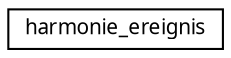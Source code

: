 digraph "Grafische Darstellung der Klassenhierarchie"
{
  edge [fontname="Sans",fontsize="10",labelfontname="Sans",labelfontsize="10"];
  node [fontname="Sans",fontsize="10",shape=record];
  rankdir="LR";
  Node0 [label="harmonie_ereignis",height=0.2,width=0.4,color="black", fillcolor="white", style="filled",URL="$d9/d5b/structharmonie__ereignis.html"];
}
